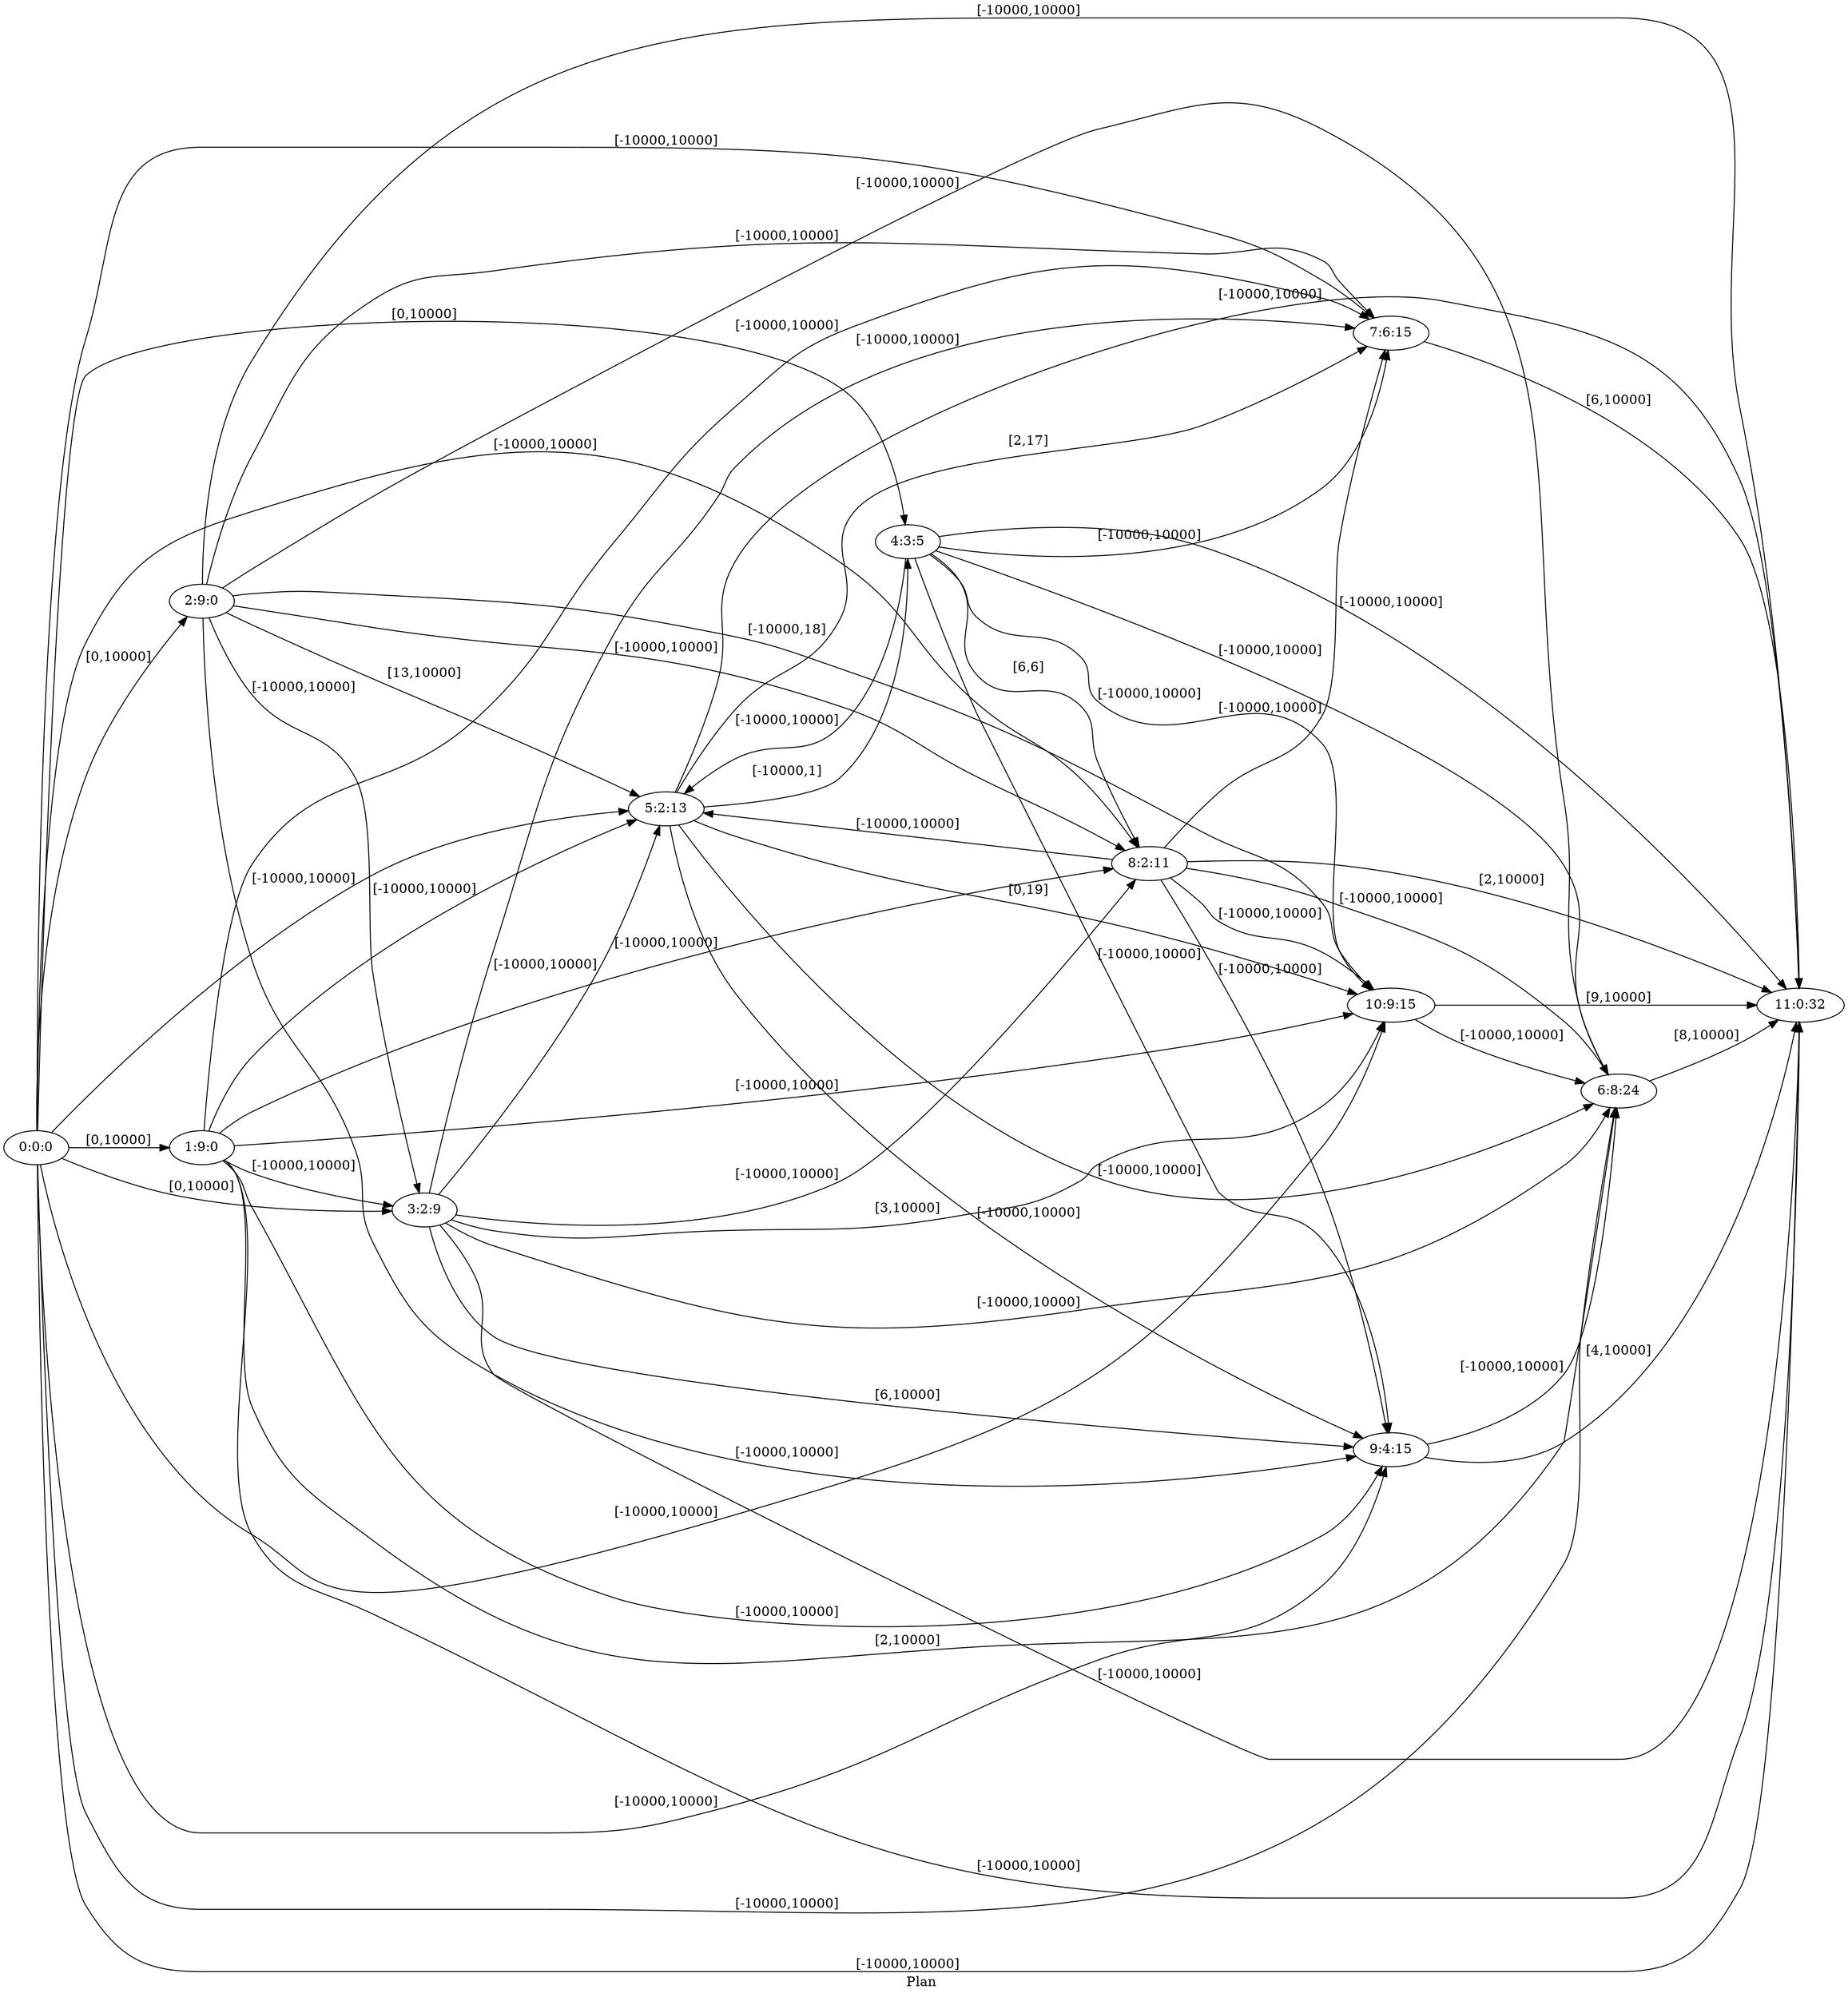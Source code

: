 digraph G {
 rankdir = LR;
 nodesep = .45; 
 size = 30;
label="Plan ";
 fldt = 0.5278;
"0:0:0"->"1:9:0"[ label = "[0,10000]"];
"0:0:0"->"2:9:0"[ label = "[0,10000]"];
"0:0:0"->"3:2:9"[ label = "[0,10000]"];
"0:0:0"->"4:3:5"[ label = "[0,10000]"];
"0:0:0"->"5:2:13"[ label = "[-10000,10000]"];
"0:0:0"->"6:8:24"[ label = "[-10000,10000]"];
"0:0:0"->"7:6:15"[ label = "[-10000,10000]"];
"0:0:0"->"8:2:11"[ label = "[-10000,10000]"];
"0:0:0"->"9:4:15"[ label = "[-10000,10000]"];
"0:0:0"->"10:9:15"[ label = "[-10000,10000]"];
"0:0:0"->"11:0:32"[ label = "[-10000,10000]"];
"1:9:0"->"3:2:9"[ label = "[-10000,10000]"];
"1:9:0"->"5:2:13"[ label = "[-10000,10000]"];
"1:9:0"->"6:8:24"[ label = "[2,10000]"];
"1:9:0"->"7:6:15"[ label = "[-10000,10000]"];
"1:9:0"->"8:2:11"[ label = "[-10000,10000]"];
"1:9:0"->"9:4:15"[ label = "[-10000,10000]"];
"1:9:0"->"10:9:15"[ label = "[-10000,10000]"];
"1:9:0"->"11:0:32"[ label = "[-10000,10000]"];
"2:9:0"->"3:2:9"[ label = "[-10000,10000]"];
"2:9:0"->"5:2:13"[ label = "[13,10000]"];
"2:9:0"->"6:8:24"[ label = "[-10000,10000]"];
"2:9:0"->"7:6:15"[ label = "[-10000,10000]"];
"2:9:0"->"8:2:11"[ label = "[-10000,10000]"];
"2:9:0"->"9:4:15"[ label = "[-10000,10000]"];
"2:9:0"->"10:9:15"[ label = "[-10000,18]"];
"2:9:0"->"11:0:32"[ label = "[-10000,10000]"];
"3:2:9"->"5:2:13"[ label = "[-10000,10000]"];
"3:2:9"->"6:8:24"[ label = "[-10000,10000]"];
"3:2:9"->"7:6:15"[ label = "[-10000,10000]"];
"3:2:9"->"8:2:11"[ label = "[-10000,10000]"];
"3:2:9"->"9:4:15"[ label = "[6,10000]"];
"3:2:9"->"10:9:15"[ label = "[3,10000]"];
"3:2:9"->"11:0:32"[ label = "[-10000,10000]"];
"4:3:5"->"5:2:13"[ label = "[-10000,10000]"];
"4:3:5"->"6:8:24"[ label = "[-10000,10000]"];
"4:3:5"->"7:6:15"[ label = "[-10000,10000]"];
"4:3:5"->"8:2:11"[ label = "[6,6]"];
"4:3:5"->"9:4:15"[ label = "[-10000,10000]"];
"4:3:5"->"10:9:15"[ label = "[-10000,10000]"];
"4:3:5"->"11:0:32"[ label = "[-10000,10000]"];
"5:2:13"->"4:3:5"[ label = "[-10000,1]"];
"5:2:13"->"6:8:24"[ label = "[-10000,10000]"];
"5:2:13"->"7:6:15"[ label = "[2,17]"];
"5:2:13"->"9:4:15"[ label = "[-10000,10000]"];
"5:2:13"->"10:9:15"[ label = "[0,19]"];
"5:2:13"->"11:0:32"[ label = "[-10000,10000]"];
"6:8:24"->"11:0:32"[ label = "[8,10000]"];
"7:6:15"->"11:0:32"[ label = "[6,10000]"];
"8:2:11"->"5:2:13"[ label = "[-10000,10000]"];
"8:2:11"->"6:8:24"[ label = "[-10000,10000]"];
"8:2:11"->"7:6:15"[ label = "[-10000,10000]"];
"8:2:11"->"9:4:15"[ label = "[-10000,10000]"];
"8:2:11"->"10:9:15"[ label = "[-10000,10000]"];
"8:2:11"->"11:0:32"[ label = "[2,10000]"];
"9:4:15"->"6:8:24"[ label = "[-10000,10000]"];
"9:4:15"->"11:0:32"[ label = "[4,10000]"];
"10:9:15"->"6:8:24"[ label = "[-10000,10000]"];
"10:9:15"->"11:0:32"[ label = "[9,10000]"];
}

